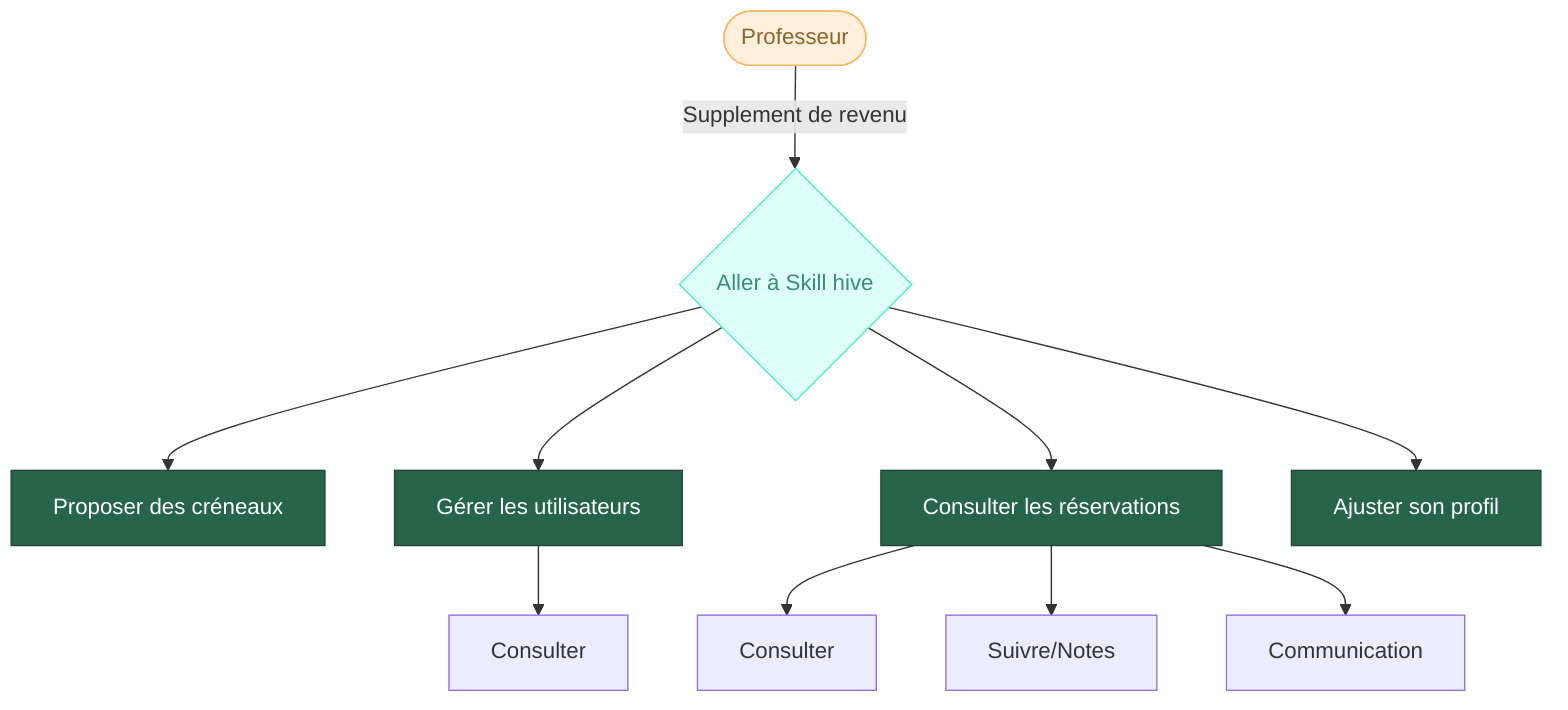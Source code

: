 ---
config:
  layout: dagre
---
flowchart TD
    A(["Professeur"]) -- Supplement de revenu --> B{"Aller à Skill hive"}
    B --> C["Proposer des créneaux"] & E["Gérer les utilisateurs"] & D["Consulter les réservations"] & F["Ajuster son profil"]
    %% A1(["Elève"]) -- Besoin d'aide --> B1{"Aller à Skill hive"}
    %% B1 --> C1["Réserver un/des créneaux"] & D & E1["Envoyer un mail/demande"] & F
    %% C1 --> C12["Payer"] & C13["Télécharger ses factures"]
    %% C --> C14["Editer"] & C15["supprimer"] & C16["Consulter"]
    E --> C17["Consulter"]
    D --> D11["Consulter"] & D12["Suivre/Notes"] & D13["Communication"]
     A:::Peach
     B:::Aqua
     C:::Pine
     E:::Ash
     E:::Pine
     D:::Rose
     D:::Pine
     F:::Class_01
     F:::Pine
    %%  A1:::Peach
    %%  B1:::Aqua
    %%  C1:::Class_02
    %%  C1:::Pine
    %%  E1:::Class_03
    %%  E1:::Pine
    %%  C12:::Rose
    %%  C12:::Class_02
    %%  C12:::Sky
    %%  C13:::Class_02
    %%  C13:::Sky
    classDef Aqua stroke-width:1px, stroke-dasharray:none, stroke:#46EDC8, fill:#DEFFF8, color:#378E7A
    classDef Peach stroke-width:1px, stroke-dasharray:none, stroke:#FBB35A, fill:#FFEFDB, color:#8F632D
    classDef Ash stroke-width:1px, stroke-dasharray:none, stroke:#999999, fill:#EEEEEE, color:#000000
    classDef Class_01 fill:#00C853
    classDef Class_03 fill:#bf19ac
    classDef Rose stroke-width:1px, stroke-dasharray:none, stroke:#FF5978, fill:#FFDFE5, color:#8E2236
    classDef Class_02 fill:#208e88
    classDef Pine stroke-width:1px, stroke-dasharray:none, stroke:#254336, fill:#27654A, color:#FFFFFF
    classDef Sky stroke-width:1px, stroke-dasharray:none, stroke:#374D7C, fill:#E2EBFF, color:#374D7C
    %% style C13 color:none